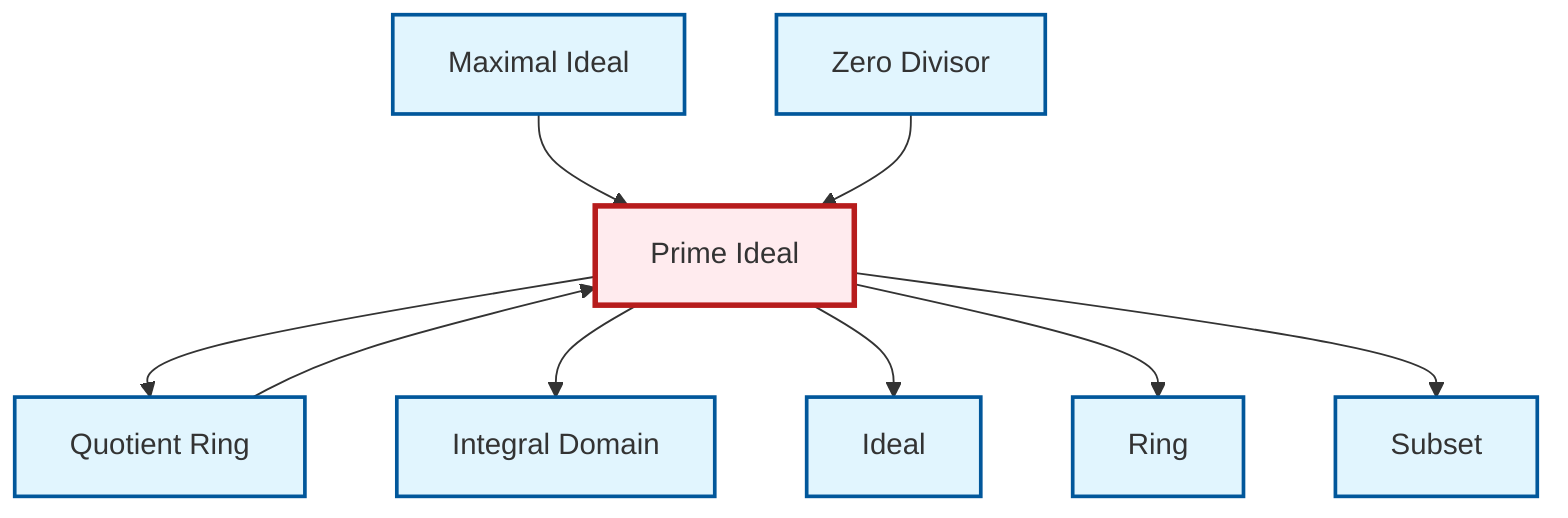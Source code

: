 graph TD
    classDef definition fill:#e1f5fe,stroke:#01579b,stroke-width:2px
    classDef theorem fill:#f3e5f5,stroke:#4a148c,stroke-width:2px
    classDef axiom fill:#fff3e0,stroke:#e65100,stroke-width:2px
    classDef example fill:#e8f5e9,stroke:#1b5e20,stroke-width:2px
    classDef current fill:#ffebee,stroke:#b71c1c,stroke-width:3px
    def-ideal["Ideal"]:::definition
    def-prime-ideal["Prime Ideal"]:::definition
    def-ring["Ring"]:::definition
    def-integral-domain["Integral Domain"]:::definition
    def-quotient-ring["Quotient Ring"]:::definition
    def-subset["Subset"]:::definition
    def-zero-divisor["Zero Divisor"]:::definition
    def-maximal-ideal["Maximal Ideal"]:::definition
    def-prime-ideal --> def-quotient-ring
    def-maximal-ideal --> def-prime-ideal
    def-prime-ideal --> def-integral-domain
    def-zero-divisor --> def-prime-ideal
    def-prime-ideal --> def-ideal
    def-quotient-ring --> def-prime-ideal
    def-prime-ideal --> def-ring
    def-prime-ideal --> def-subset
    class def-prime-ideal current